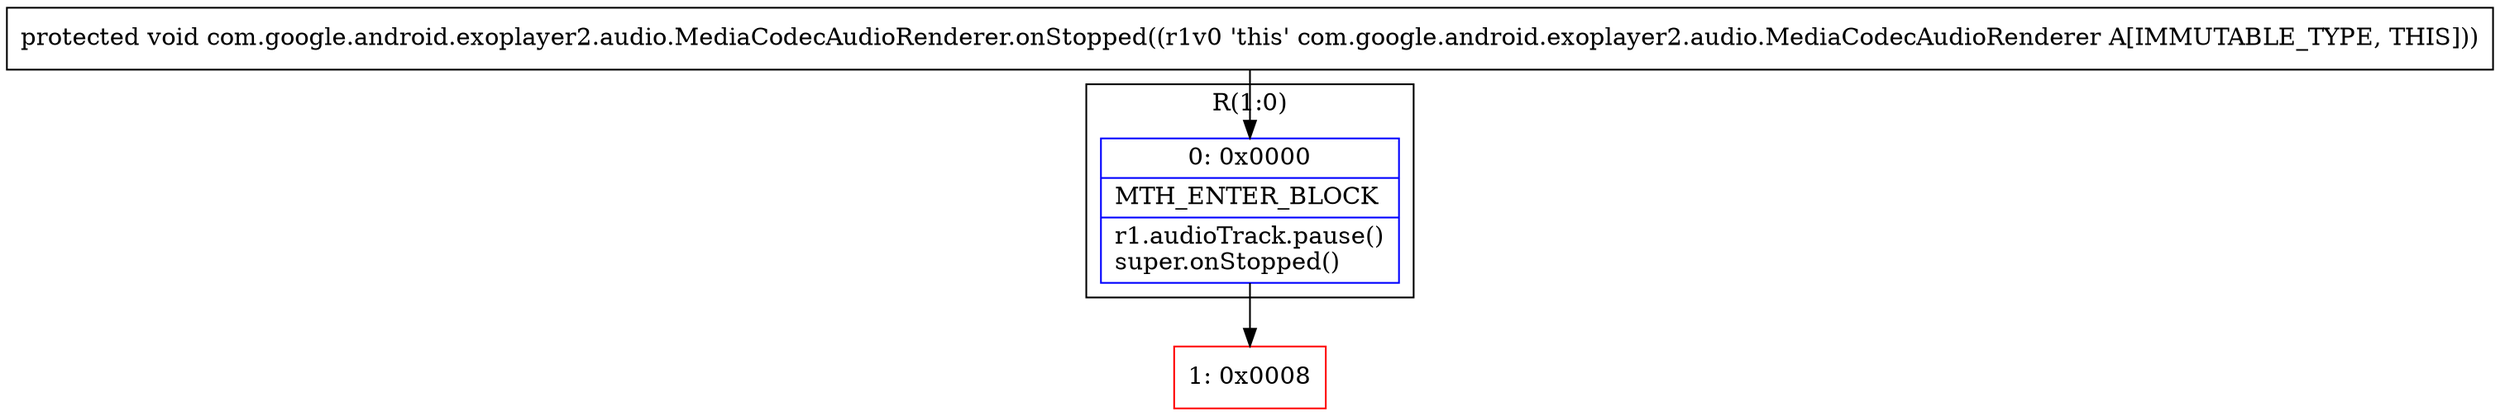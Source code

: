 digraph "CFG forcom.google.android.exoplayer2.audio.MediaCodecAudioRenderer.onStopped()V" {
subgraph cluster_Region_1962603762 {
label = "R(1:0)";
node [shape=record,color=blue];
Node_0 [shape=record,label="{0\:\ 0x0000|MTH_ENTER_BLOCK\l|r1.audioTrack.pause()\lsuper.onStopped()\l}"];
}
Node_1 [shape=record,color=red,label="{1\:\ 0x0008}"];
MethodNode[shape=record,label="{protected void com.google.android.exoplayer2.audio.MediaCodecAudioRenderer.onStopped((r1v0 'this' com.google.android.exoplayer2.audio.MediaCodecAudioRenderer A[IMMUTABLE_TYPE, THIS])) }"];
MethodNode -> Node_0;
Node_0 -> Node_1;
}

